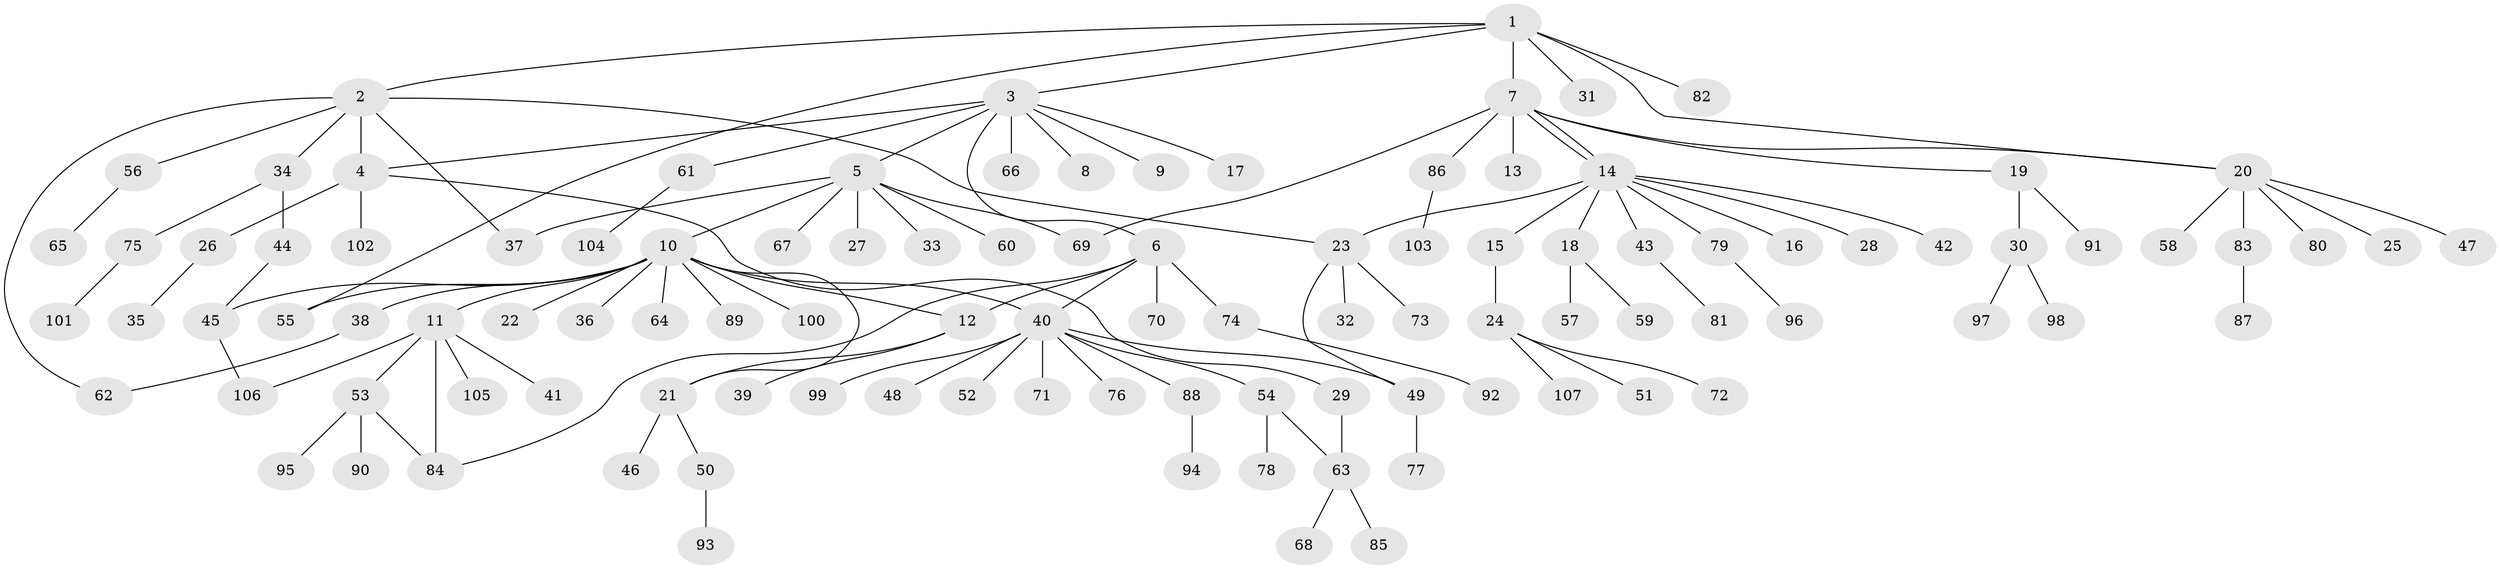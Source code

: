 // Generated by graph-tools (version 1.1) at 2025/01/03/09/25 03:01:55]
// undirected, 107 vertices, 123 edges
graph export_dot {
graph [start="1"]
  node [color=gray90,style=filled];
  1;
  2;
  3;
  4;
  5;
  6;
  7;
  8;
  9;
  10;
  11;
  12;
  13;
  14;
  15;
  16;
  17;
  18;
  19;
  20;
  21;
  22;
  23;
  24;
  25;
  26;
  27;
  28;
  29;
  30;
  31;
  32;
  33;
  34;
  35;
  36;
  37;
  38;
  39;
  40;
  41;
  42;
  43;
  44;
  45;
  46;
  47;
  48;
  49;
  50;
  51;
  52;
  53;
  54;
  55;
  56;
  57;
  58;
  59;
  60;
  61;
  62;
  63;
  64;
  65;
  66;
  67;
  68;
  69;
  70;
  71;
  72;
  73;
  74;
  75;
  76;
  77;
  78;
  79;
  80;
  81;
  82;
  83;
  84;
  85;
  86;
  87;
  88;
  89;
  90;
  91;
  92;
  93;
  94;
  95;
  96;
  97;
  98;
  99;
  100;
  101;
  102;
  103;
  104;
  105;
  106;
  107;
  1 -- 2;
  1 -- 3;
  1 -- 7;
  1 -- 20;
  1 -- 31;
  1 -- 55;
  1 -- 82;
  2 -- 4;
  2 -- 23;
  2 -- 34;
  2 -- 37;
  2 -- 56;
  2 -- 62;
  3 -- 4;
  3 -- 5;
  3 -- 6;
  3 -- 8;
  3 -- 9;
  3 -- 17;
  3 -- 61;
  3 -- 66;
  4 -- 26;
  4 -- 29;
  4 -- 102;
  5 -- 10;
  5 -- 27;
  5 -- 33;
  5 -- 37;
  5 -- 60;
  5 -- 67;
  5 -- 69;
  6 -- 12;
  6 -- 40;
  6 -- 70;
  6 -- 74;
  6 -- 84;
  7 -- 13;
  7 -- 14;
  7 -- 14;
  7 -- 19;
  7 -- 20;
  7 -- 69;
  7 -- 86;
  10 -- 11;
  10 -- 12;
  10 -- 21;
  10 -- 22;
  10 -- 36;
  10 -- 38;
  10 -- 40;
  10 -- 45;
  10 -- 55;
  10 -- 64;
  10 -- 89;
  10 -- 100;
  11 -- 41;
  11 -- 53;
  11 -- 84;
  11 -- 105;
  11 -- 106;
  12 -- 21;
  12 -- 39;
  14 -- 15;
  14 -- 16;
  14 -- 18;
  14 -- 23;
  14 -- 28;
  14 -- 42;
  14 -- 43;
  14 -- 79;
  15 -- 24;
  18 -- 57;
  18 -- 59;
  19 -- 30;
  19 -- 91;
  20 -- 25;
  20 -- 47;
  20 -- 58;
  20 -- 80;
  20 -- 83;
  21 -- 46;
  21 -- 50;
  23 -- 32;
  23 -- 49;
  23 -- 73;
  24 -- 51;
  24 -- 72;
  24 -- 107;
  26 -- 35;
  29 -- 63;
  30 -- 97;
  30 -- 98;
  34 -- 44;
  34 -- 75;
  38 -- 62;
  40 -- 48;
  40 -- 49;
  40 -- 52;
  40 -- 54;
  40 -- 71;
  40 -- 76;
  40 -- 88;
  40 -- 99;
  43 -- 81;
  44 -- 45;
  45 -- 106;
  49 -- 77;
  50 -- 93;
  53 -- 84;
  53 -- 90;
  53 -- 95;
  54 -- 63;
  54 -- 78;
  56 -- 65;
  61 -- 104;
  63 -- 68;
  63 -- 85;
  74 -- 92;
  75 -- 101;
  79 -- 96;
  83 -- 87;
  86 -- 103;
  88 -- 94;
}
